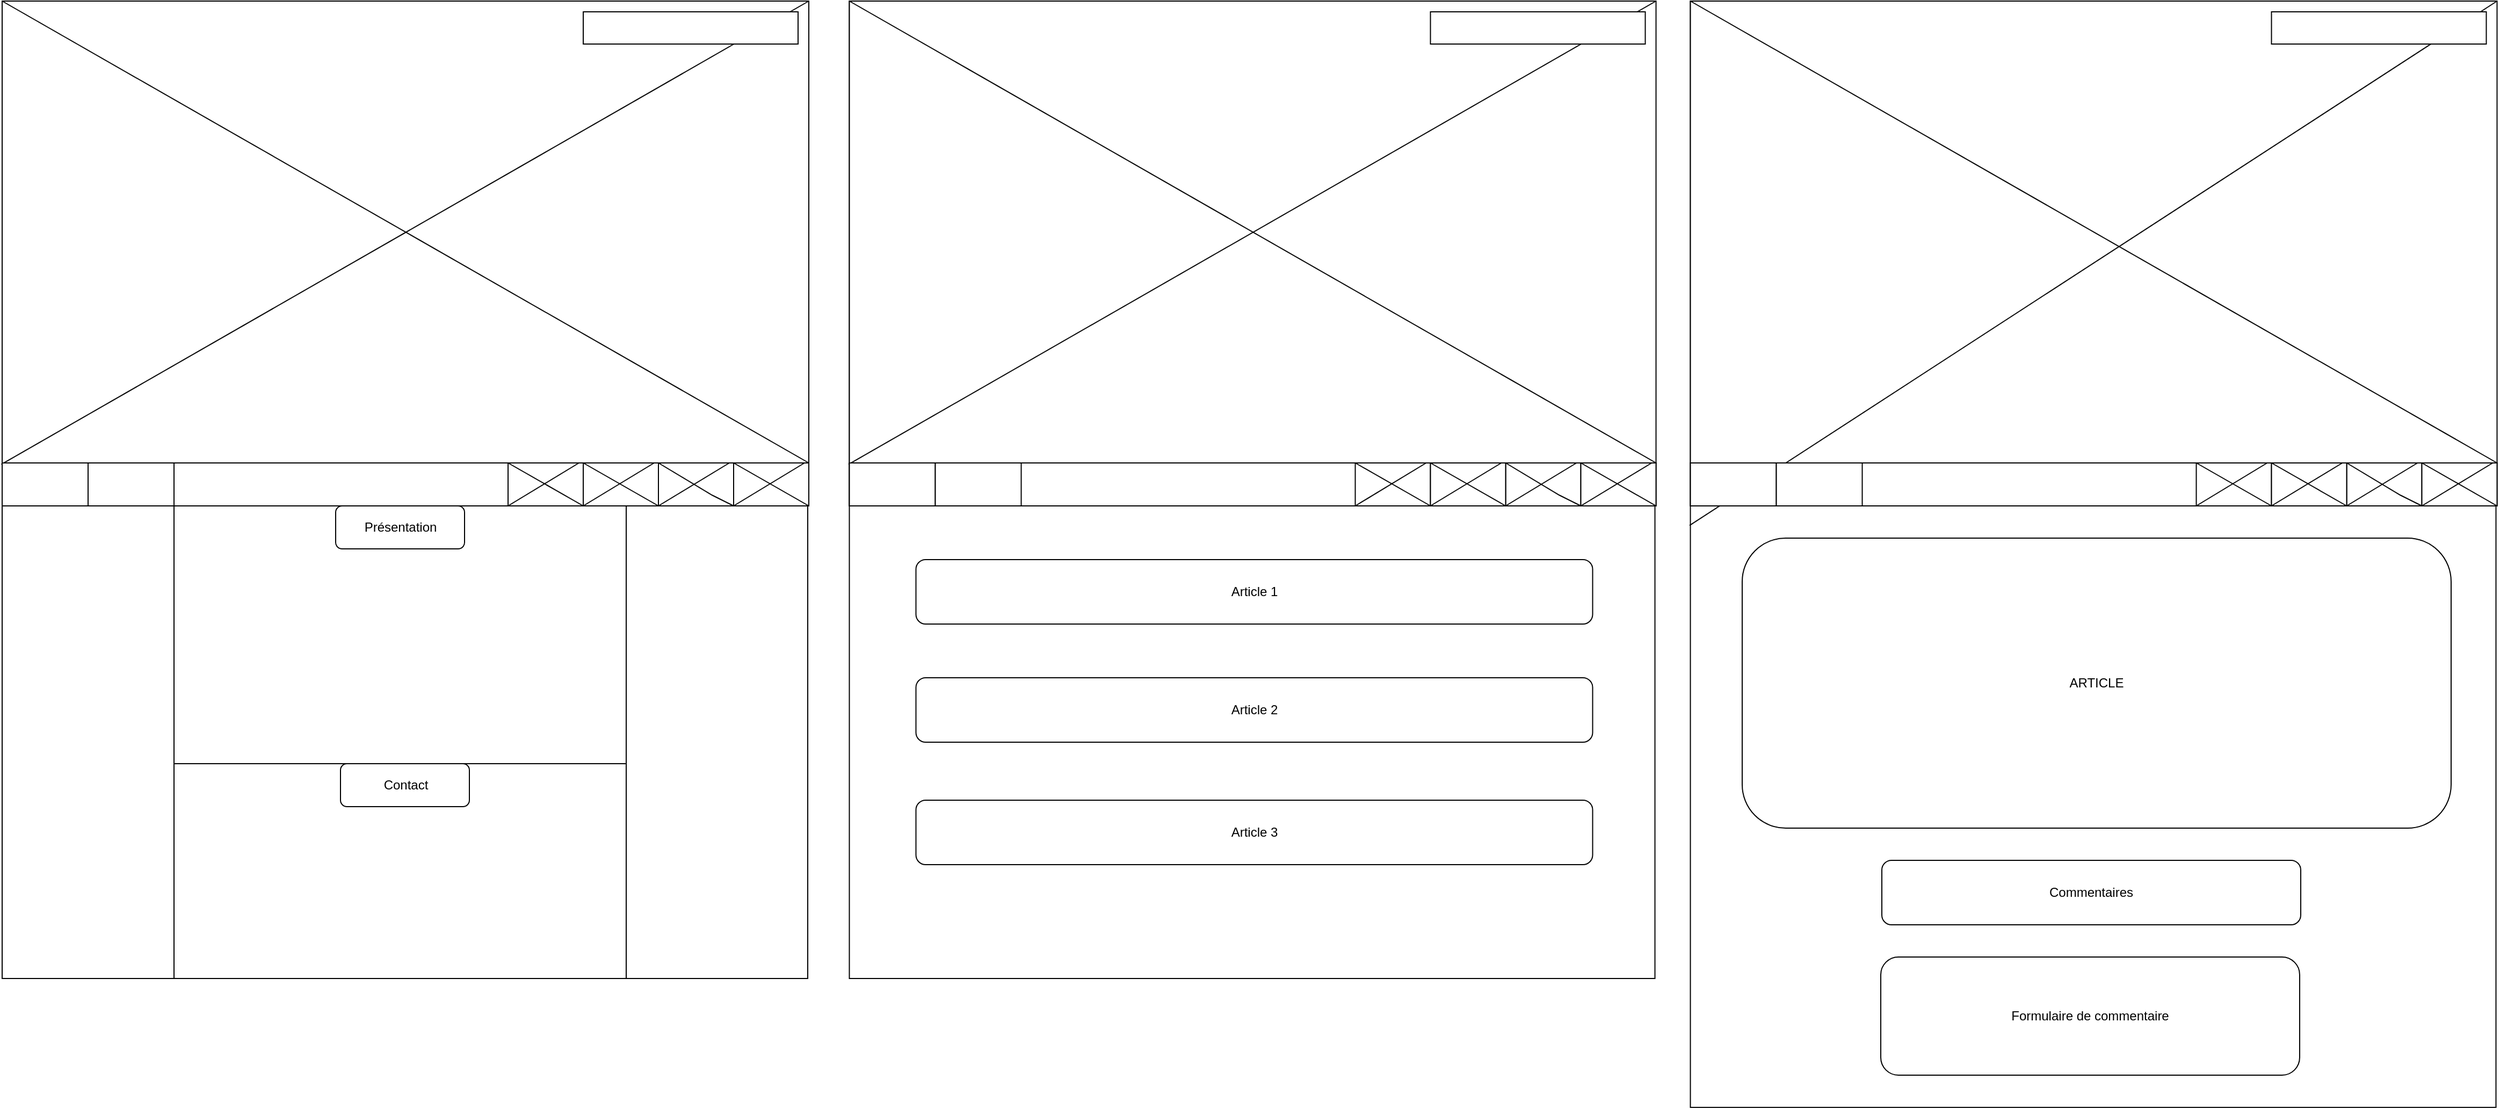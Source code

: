 <mxfile version="15.6.5" type="device"><diagram id="JsGYvPLvhk-_dp9AqoA3" name="Page-1"><mxGraphModel dx="1422" dy="697" grid="1" gridSize="10" guides="1" tooltips="1" connect="1" arrows="1" fold="1" page="1" pageScale="1" pageWidth="827" pageHeight="1169" math="0" shadow="0"><root><mxCell id="0"/><mxCell id="1" parent="0"/><mxCell id="ZD3yNyZOSTBVMEaZUvej-1" value="" style="rounded=0;whiteSpace=wrap;html=1;fillColor=default;strokeColor=default;fontColor=default;" vertex="1" parent="1"><mxGeometry x="39" y="20" width="750" height="910" as="geometry"/></mxCell><mxCell id="ZD3yNyZOSTBVMEaZUvej-2" value="" style="rounded=0;whiteSpace=wrap;html=1;fontColor=default;strokeColor=default;fillColor=default;" vertex="1" parent="1"><mxGeometry x="39" y="20" width="751" height="430" as="geometry"/></mxCell><mxCell id="ZD3yNyZOSTBVMEaZUvej-3" value="" style="endArrow=none;html=1;rounded=0;fontColor=default;exitX=-0.001;exitY=0.474;exitDx=0;exitDy=0;exitPerimeter=0;strokeColor=default;labelBackgroundColor=default;entryX=1;entryY=0;entryDx=0;entryDy=0;fillColor=default;" edge="1" parent="1" source="ZD3yNyZOSTBVMEaZUvej-1" target="ZD3yNyZOSTBVMEaZUvej-2"><mxGeometry width="50" height="50" relative="1" as="geometry"><mxPoint x="380" y="260" as="sourcePoint"/><mxPoint x="430" y="210" as="targetPoint"/></mxGeometry></mxCell><mxCell id="ZD3yNyZOSTBVMEaZUvej-4" value="" style="endArrow=none;html=1;rounded=0;labelBackgroundColor=default;fontColor=default;strokeColor=default;entryX=0;entryY=0;entryDx=0;entryDy=0;exitX=1;exitY=1;exitDx=0;exitDy=0;fillColor=default;" edge="1" parent="1" source="ZD3yNyZOSTBVMEaZUvej-2" target="ZD3yNyZOSTBVMEaZUvej-2"><mxGeometry width="50" height="50" relative="1" as="geometry"><mxPoint x="500" y="320" as="sourcePoint"/><mxPoint x="550" y="270" as="targetPoint"/></mxGeometry></mxCell><mxCell id="ZD3yNyZOSTBVMEaZUvej-5" value="" style="rounded=0;whiteSpace=wrap;html=1;fontColor=default;strokeColor=default;fillColor=default;" vertex="1" parent="1"><mxGeometry x="580" y="30" width="200" height="30" as="geometry"/></mxCell><mxCell id="ZD3yNyZOSTBVMEaZUvej-6" value="" style="rounded=0;whiteSpace=wrap;html=1;fontColor=default;strokeColor=default;fillColor=default;" vertex="1" parent="1"><mxGeometry x="39" y="450" width="751" height="40" as="geometry"/></mxCell><mxCell id="ZD3yNyZOSTBVMEaZUvej-7" value="" style="rounded=0;whiteSpace=wrap;html=1;fontColor=default;strokeColor=default;fillColor=default;labelBackgroundColor=default;" vertex="1" parent="1"><mxGeometry x="650" y="450" width="70" height="40" as="geometry"/></mxCell><mxCell id="ZD3yNyZOSTBVMEaZUvej-8" value="" style="endArrow=none;html=1;rounded=0;labelBackgroundColor=default;fontColor=default;strokeColor=default;exitX=0;exitY=1;exitDx=0;exitDy=0;fillColor=default;" edge="1" parent="1" source="ZD3yNyZOSTBVMEaZUvej-7"><mxGeometry width="50" height="50" relative="1" as="geometry"><mxPoint x="666" y="500" as="sourcePoint"/><mxPoint x="716" y="450" as="targetPoint"/></mxGeometry></mxCell><mxCell id="ZD3yNyZOSTBVMEaZUvej-9" value="" style="endArrow=none;html=1;rounded=0;labelBackgroundColor=default;fontColor=default;strokeColor=default;entryX=0;entryY=0;entryDx=0;entryDy=0;exitX=1;exitY=1;exitDx=0;exitDy=0;fillColor=default;" edge="1" parent="1" source="ZD3yNyZOSTBVMEaZUvej-7" target="ZD3yNyZOSTBVMEaZUvej-7"><mxGeometry width="50" height="50" relative="1" as="geometry"><mxPoint x="716" y="590" as="sourcePoint"/><mxPoint x="766" y="540" as="targetPoint"/><Array as="points"><mxPoint x="700" y="480"/></Array></mxGeometry></mxCell><mxCell id="ZD3yNyZOSTBVMEaZUvej-10" value="" style="rounded=0;whiteSpace=wrap;html=1;fontColor=default;strokeColor=default;fillColor=default;labelBackgroundColor=default;" vertex="1" parent="1"><mxGeometry x="510" y="450" width="70" height="40" as="geometry"/></mxCell><mxCell id="ZD3yNyZOSTBVMEaZUvej-11" value="" style="endArrow=none;html=1;rounded=0;labelBackgroundColor=default;fontColor=default;strokeColor=default;exitX=0;exitY=1;exitDx=0;exitDy=0;fillColor=default;" edge="1" parent="1" source="ZD3yNyZOSTBVMEaZUvej-10"><mxGeometry width="50" height="50" relative="1" as="geometry"><mxPoint x="526" y="500" as="sourcePoint"/><mxPoint x="576" y="450" as="targetPoint"/></mxGeometry></mxCell><mxCell id="ZD3yNyZOSTBVMEaZUvej-12" value="" style="endArrow=none;html=1;rounded=0;labelBackgroundColor=default;fontColor=default;strokeColor=default;entryX=0;entryY=0;entryDx=0;entryDy=0;exitX=1;exitY=1;exitDx=0;exitDy=0;fillColor=default;" edge="1" parent="1" source="ZD3yNyZOSTBVMEaZUvej-10" target="ZD3yNyZOSTBVMEaZUvej-10"><mxGeometry width="50" height="50" relative="1" as="geometry"><mxPoint x="576" y="590" as="sourcePoint"/><mxPoint x="626" y="540" as="targetPoint"/></mxGeometry></mxCell><mxCell id="ZD3yNyZOSTBVMEaZUvej-13" value="" style="rounded=0;whiteSpace=wrap;html=1;fontColor=default;strokeColor=default;fillColor=default;labelBackgroundColor=default;" vertex="1" parent="1"><mxGeometry x="720" y="450" width="70" height="40" as="geometry"/></mxCell><mxCell id="ZD3yNyZOSTBVMEaZUvej-14" value="" style="endArrow=none;html=1;rounded=0;labelBackgroundColor=default;fontColor=default;strokeColor=default;exitX=0;exitY=1;exitDx=0;exitDy=0;fillColor=default;" edge="1" parent="1" source="ZD3yNyZOSTBVMEaZUvej-13"><mxGeometry width="50" height="50" relative="1" as="geometry"><mxPoint x="736" y="500" as="sourcePoint"/><mxPoint x="786" y="450" as="targetPoint"/></mxGeometry></mxCell><mxCell id="ZD3yNyZOSTBVMEaZUvej-15" value="" style="endArrow=none;html=1;rounded=0;labelBackgroundColor=default;fontColor=default;strokeColor=default;entryX=0;entryY=0;entryDx=0;entryDy=0;exitX=1;exitY=1;exitDx=0;exitDy=0;fillColor=default;" edge="1" parent="1" source="ZD3yNyZOSTBVMEaZUvej-13" target="ZD3yNyZOSTBVMEaZUvej-13"><mxGeometry width="50" height="50" relative="1" as="geometry"><mxPoint x="786" y="590" as="sourcePoint"/><mxPoint x="836" y="540" as="targetPoint"/></mxGeometry></mxCell><mxCell id="ZD3yNyZOSTBVMEaZUvej-16" value="" style="rounded=0;whiteSpace=wrap;html=1;fontColor=default;strokeColor=default;fillColor=default;labelBackgroundColor=default;" vertex="1" parent="1"><mxGeometry x="580" y="450" width="70" height="40" as="geometry"/></mxCell><mxCell id="ZD3yNyZOSTBVMEaZUvej-17" value="" style="endArrow=none;html=1;rounded=0;labelBackgroundColor=default;fontColor=default;strokeColor=default;exitX=0;exitY=1;exitDx=0;exitDy=0;fillColor=default;" edge="1" parent="1" source="ZD3yNyZOSTBVMEaZUvej-16"><mxGeometry width="50" height="50" relative="1" as="geometry"><mxPoint x="596" y="500" as="sourcePoint"/><mxPoint x="646" y="450" as="targetPoint"/></mxGeometry></mxCell><mxCell id="ZD3yNyZOSTBVMEaZUvej-18" value="" style="endArrow=none;html=1;rounded=0;labelBackgroundColor=default;fontColor=default;strokeColor=default;entryX=0;entryY=0;entryDx=0;entryDy=0;exitX=1;exitY=1;exitDx=0;exitDy=0;fillColor=default;" edge="1" parent="1" source="ZD3yNyZOSTBVMEaZUvej-16" target="ZD3yNyZOSTBVMEaZUvej-16"><mxGeometry width="50" height="50" relative="1" as="geometry"><mxPoint x="646" y="590" as="sourcePoint"/><mxPoint x="696" y="540" as="targetPoint"/></mxGeometry></mxCell><mxCell id="ZD3yNyZOSTBVMEaZUvej-19" value="" style="rounded=0;whiteSpace=wrap;html=1;labelBackgroundColor=default;fontColor=default;strokeColor=default;fillColor=default;" vertex="1" parent="1"><mxGeometry x="39" y="450" width="80" height="40" as="geometry"/></mxCell><mxCell id="ZD3yNyZOSTBVMEaZUvej-20" value="" style="rounded=0;whiteSpace=wrap;html=1;labelBackgroundColor=default;fontColor=default;strokeColor=default;fillColor=default;" vertex="1" parent="1"><mxGeometry x="119" y="450" width="80" height="40" as="geometry"/></mxCell><mxCell id="ZD3yNyZOSTBVMEaZUvej-24" value="" style="rounded=0;whiteSpace=wrap;html=1;labelBackgroundColor=default;fontColor=default;strokeColor=default;fillColor=default;" vertex="1" parent="1"><mxGeometry x="199" y="490" width="421" height="240" as="geometry"/></mxCell><mxCell id="ZD3yNyZOSTBVMEaZUvej-25" value="" style="rounded=0;whiteSpace=wrap;html=1;labelBackgroundColor=default;fontColor=default;strokeColor=default;fillColor=default;" vertex="1" parent="1"><mxGeometry x="199" y="730" width="421" height="200" as="geometry"/></mxCell><mxCell id="ZD3yNyZOSTBVMEaZUvej-26" value="" style="rounded=1;whiteSpace=wrap;html=1;labelBackgroundColor=default;fontColor=default;strokeColor=default;fillColor=default;" vertex="1" parent="1"><mxGeometry x="354" y="730" width="120" height="40" as="geometry"/></mxCell><mxCell id="ZD3yNyZOSTBVMEaZUvej-27" value="" style="rounded=1;whiteSpace=wrap;html=1;labelBackgroundColor=default;fontColor=default;strokeColor=default;fillColor=default;" vertex="1" parent="1"><mxGeometry x="349.5" y="490" width="120" height="40" as="geometry"/></mxCell><mxCell id="ZD3yNyZOSTBVMEaZUvej-28" value="Présentation" style="text;html=1;strokeColor=none;fillColor=default;align=center;verticalAlign=middle;whiteSpace=wrap;rounded=0;labelBackgroundColor=default;fontColor=default;" vertex="1" parent="1"><mxGeometry x="380" y="495" width="60" height="30" as="geometry"/></mxCell><mxCell id="ZD3yNyZOSTBVMEaZUvej-29" value="Contact" style="text;html=1;strokeColor=none;fillColor=default;align=center;verticalAlign=middle;whiteSpace=wrap;rounded=0;labelBackgroundColor=default;fontColor=default;" vertex="1" parent="1"><mxGeometry x="385" y="735" width="60" height="30" as="geometry"/></mxCell><mxCell id="ZD3yNyZOSTBVMEaZUvej-30" value="" style="rounded=0;whiteSpace=wrap;html=1;fillColor=default;strokeColor=default;fontColor=default;" vertex="1" parent="1"><mxGeometry x="827.75" y="20" width="750" height="910" as="geometry"/></mxCell><mxCell id="ZD3yNyZOSTBVMEaZUvej-31" value="" style="rounded=0;whiteSpace=wrap;html=1;fontColor=default;strokeColor=default;fillColor=default;" vertex="1" parent="1"><mxGeometry x="827.75" y="20" width="751" height="430" as="geometry"/></mxCell><mxCell id="ZD3yNyZOSTBVMEaZUvej-32" value="" style="endArrow=none;html=1;rounded=0;fontColor=default;exitX=-0.001;exitY=0.474;exitDx=0;exitDy=0;exitPerimeter=0;strokeColor=default;labelBackgroundColor=default;entryX=1;entryY=0;entryDx=0;entryDy=0;fillColor=default;" edge="1" parent="1" source="ZD3yNyZOSTBVMEaZUvej-30" target="ZD3yNyZOSTBVMEaZUvej-31"><mxGeometry width="50" height="50" relative="1" as="geometry"><mxPoint x="1168.75" y="260" as="sourcePoint"/><mxPoint x="1218.75" y="210" as="targetPoint"/></mxGeometry></mxCell><mxCell id="ZD3yNyZOSTBVMEaZUvej-33" value="" style="endArrow=none;html=1;rounded=0;labelBackgroundColor=default;fontColor=default;strokeColor=default;entryX=0;entryY=0;entryDx=0;entryDy=0;exitX=1;exitY=1;exitDx=0;exitDy=0;fillColor=default;" edge="1" parent="1" source="ZD3yNyZOSTBVMEaZUvej-31" target="ZD3yNyZOSTBVMEaZUvej-31"><mxGeometry width="50" height="50" relative="1" as="geometry"><mxPoint x="1288.75" y="320" as="sourcePoint"/><mxPoint x="1338.75" y="270" as="targetPoint"/></mxGeometry></mxCell><mxCell id="ZD3yNyZOSTBVMEaZUvej-34" value="" style="rounded=0;whiteSpace=wrap;html=1;fontColor=default;strokeColor=default;fillColor=default;" vertex="1" parent="1"><mxGeometry x="1368.75" y="30" width="200" height="30" as="geometry"/></mxCell><mxCell id="ZD3yNyZOSTBVMEaZUvej-35" value="" style="rounded=0;whiteSpace=wrap;html=1;fontColor=default;strokeColor=default;fillColor=default;" vertex="1" parent="1"><mxGeometry x="827.75" y="450" width="751" height="40" as="geometry"/></mxCell><mxCell id="ZD3yNyZOSTBVMEaZUvej-36" value="" style="rounded=0;whiteSpace=wrap;html=1;fontColor=default;strokeColor=default;fillColor=default;labelBackgroundColor=default;" vertex="1" parent="1"><mxGeometry x="1438.75" y="450" width="70" height="40" as="geometry"/></mxCell><mxCell id="ZD3yNyZOSTBVMEaZUvej-37" value="" style="endArrow=none;html=1;rounded=0;labelBackgroundColor=default;fontColor=default;strokeColor=default;exitX=0;exitY=1;exitDx=0;exitDy=0;fillColor=default;" edge="1" parent="1" source="ZD3yNyZOSTBVMEaZUvej-36"><mxGeometry width="50" height="50" relative="1" as="geometry"><mxPoint x="1454.75" y="500" as="sourcePoint"/><mxPoint x="1504.75" y="450" as="targetPoint"/></mxGeometry></mxCell><mxCell id="ZD3yNyZOSTBVMEaZUvej-38" value="" style="endArrow=none;html=1;rounded=0;labelBackgroundColor=default;fontColor=default;strokeColor=default;entryX=0;entryY=0;entryDx=0;entryDy=0;exitX=1;exitY=1;exitDx=0;exitDy=0;fillColor=default;" edge="1" parent="1" source="ZD3yNyZOSTBVMEaZUvej-36" target="ZD3yNyZOSTBVMEaZUvej-36"><mxGeometry width="50" height="50" relative="1" as="geometry"><mxPoint x="1504.75" y="590" as="sourcePoint"/><mxPoint x="1554.75" y="540" as="targetPoint"/><Array as="points"><mxPoint x="1488.75" y="480"/></Array></mxGeometry></mxCell><mxCell id="ZD3yNyZOSTBVMEaZUvej-39" value="" style="rounded=0;whiteSpace=wrap;html=1;fontColor=default;strokeColor=default;fillColor=default;labelBackgroundColor=default;" vertex="1" parent="1"><mxGeometry x="1298.75" y="450" width="70" height="40" as="geometry"/></mxCell><mxCell id="ZD3yNyZOSTBVMEaZUvej-40" value="" style="endArrow=none;html=1;rounded=0;labelBackgroundColor=default;fontColor=default;strokeColor=default;exitX=0;exitY=1;exitDx=0;exitDy=0;fillColor=default;" edge="1" parent="1" source="ZD3yNyZOSTBVMEaZUvej-39"><mxGeometry width="50" height="50" relative="1" as="geometry"><mxPoint x="1314.75" y="500" as="sourcePoint"/><mxPoint x="1364.75" y="450" as="targetPoint"/></mxGeometry></mxCell><mxCell id="ZD3yNyZOSTBVMEaZUvej-41" value="" style="endArrow=none;html=1;rounded=0;labelBackgroundColor=default;fontColor=default;strokeColor=default;entryX=0;entryY=0;entryDx=0;entryDy=0;exitX=1;exitY=1;exitDx=0;exitDy=0;fillColor=default;" edge="1" parent="1" source="ZD3yNyZOSTBVMEaZUvej-39" target="ZD3yNyZOSTBVMEaZUvej-39"><mxGeometry width="50" height="50" relative="1" as="geometry"><mxPoint x="1364.75" y="590" as="sourcePoint"/><mxPoint x="1414.75" y="540" as="targetPoint"/></mxGeometry></mxCell><mxCell id="ZD3yNyZOSTBVMEaZUvej-42" value="" style="rounded=0;whiteSpace=wrap;html=1;fontColor=default;strokeColor=default;fillColor=default;labelBackgroundColor=default;" vertex="1" parent="1"><mxGeometry x="1508.75" y="450" width="70" height="40" as="geometry"/></mxCell><mxCell id="ZD3yNyZOSTBVMEaZUvej-43" value="" style="endArrow=none;html=1;rounded=0;labelBackgroundColor=default;fontColor=default;strokeColor=default;exitX=0;exitY=1;exitDx=0;exitDy=0;fillColor=default;" edge="1" parent="1" source="ZD3yNyZOSTBVMEaZUvej-42"><mxGeometry width="50" height="50" relative="1" as="geometry"><mxPoint x="1524.75" y="500" as="sourcePoint"/><mxPoint x="1574.75" y="450" as="targetPoint"/></mxGeometry></mxCell><mxCell id="ZD3yNyZOSTBVMEaZUvej-44" value="" style="endArrow=none;html=1;rounded=0;labelBackgroundColor=default;fontColor=default;strokeColor=default;entryX=0;entryY=0;entryDx=0;entryDy=0;exitX=1;exitY=1;exitDx=0;exitDy=0;fillColor=default;" edge="1" parent="1" source="ZD3yNyZOSTBVMEaZUvej-42" target="ZD3yNyZOSTBVMEaZUvej-42"><mxGeometry width="50" height="50" relative="1" as="geometry"><mxPoint x="1574.75" y="590" as="sourcePoint"/><mxPoint x="1624.75" y="540" as="targetPoint"/></mxGeometry></mxCell><mxCell id="ZD3yNyZOSTBVMEaZUvej-45" value="" style="rounded=0;whiteSpace=wrap;html=1;fontColor=default;strokeColor=default;fillColor=default;labelBackgroundColor=default;" vertex="1" parent="1"><mxGeometry x="1368.75" y="450" width="70" height="40" as="geometry"/></mxCell><mxCell id="ZD3yNyZOSTBVMEaZUvej-46" value="" style="endArrow=none;html=1;rounded=0;labelBackgroundColor=default;fontColor=default;strokeColor=default;exitX=0;exitY=1;exitDx=0;exitDy=0;fillColor=default;" edge="1" parent="1" source="ZD3yNyZOSTBVMEaZUvej-45"><mxGeometry width="50" height="50" relative="1" as="geometry"><mxPoint x="1384.75" y="500" as="sourcePoint"/><mxPoint x="1434.75" y="450" as="targetPoint"/></mxGeometry></mxCell><mxCell id="ZD3yNyZOSTBVMEaZUvej-47" value="" style="endArrow=none;html=1;rounded=0;labelBackgroundColor=default;fontColor=default;strokeColor=default;entryX=0;entryY=0;entryDx=0;entryDy=0;exitX=1;exitY=1;exitDx=0;exitDy=0;fillColor=default;" edge="1" parent="1" source="ZD3yNyZOSTBVMEaZUvej-45" target="ZD3yNyZOSTBVMEaZUvej-45"><mxGeometry width="50" height="50" relative="1" as="geometry"><mxPoint x="1434.75" y="590" as="sourcePoint"/><mxPoint x="1484.75" y="540" as="targetPoint"/></mxGeometry></mxCell><mxCell id="ZD3yNyZOSTBVMEaZUvej-48" value="" style="rounded=0;whiteSpace=wrap;html=1;labelBackgroundColor=default;fontColor=default;strokeColor=default;fillColor=default;" vertex="1" parent="1"><mxGeometry x="827.75" y="450" width="80" height="40" as="geometry"/></mxCell><mxCell id="ZD3yNyZOSTBVMEaZUvej-49" value="" style="rounded=0;whiteSpace=wrap;html=1;labelBackgroundColor=default;fontColor=default;strokeColor=default;fillColor=default;" vertex="1" parent="1"><mxGeometry x="907.75" y="450" width="80" height="40" as="geometry"/></mxCell><mxCell id="ZD3yNyZOSTBVMEaZUvej-56" value="Article 1" style="rounded=1;whiteSpace=wrap;html=1;labelBackgroundColor=default;fontColor=default;strokeColor=default;fillColor=default;" vertex="1" parent="1"><mxGeometry x="889.75" y="540" width="630" height="60" as="geometry"/></mxCell><mxCell id="ZD3yNyZOSTBVMEaZUvej-57" value="Article 2" style="rounded=1;whiteSpace=wrap;html=1;labelBackgroundColor=default;fontColor=default;strokeColor=default;fillColor=default;" vertex="1" parent="1"><mxGeometry x="889.75" y="650" width="630" height="60" as="geometry"/></mxCell><mxCell id="ZD3yNyZOSTBVMEaZUvej-58" value="Article 3" style="rounded=1;whiteSpace=wrap;html=1;labelBackgroundColor=default;fontColor=default;strokeColor=default;fillColor=default;" vertex="1" parent="1"><mxGeometry x="889.75" y="764" width="630" height="60" as="geometry"/></mxCell><mxCell id="ZD3yNyZOSTBVMEaZUvej-60" value="" style="rounded=0;whiteSpace=wrap;html=1;fillColor=default;strokeColor=default;fontColor=default;" vertex="1" parent="1"><mxGeometry x="1610.75" y="20" width="750" height="1030" as="geometry"/></mxCell><mxCell id="ZD3yNyZOSTBVMEaZUvej-61" value="" style="rounded=0;whiteSpace=wrap;html=1;fontColor=default;strokeColor=default;fillColor=default;" vertex="1" parent="1"><mxGeometry x="1610.75" y="20" width="751" height="430" as="geometry"/></mxCell><mxCell id="ZD3yNyZOSTBVMEaZUvej-62" value="" style="endArrow=none;html=1;rounded=0;fontColor=default;exitX=-0.001;exitY=0.474;exitDx=0;exitDy=0;exitPerimeter=0;strokeColor=default;labelBackgroundColor=default;entryX=1;entryY=0;entryDx=0;entryDy=0;fillColor=default;" edge="1" parent="1" source="ZD3yNyZOSTBVMEaZUvej-60" target="ZD3yNyZOSTBVMEaZUvej-61"><mxGeometry width="50" height="50" relative="1" as="geometry"><mxPoint x="1951.75" y="260" as="sourcePoint"/><mxPoint x="2001.75" y="210" as="targetPoint"/></mxGeometry></mxCell><mxCell id="ZD3yNyZOSTBVMEaZUvej-63" value="" style="endArrow=none;html=1;rounded=0;labelBackgroundColor=default;fontColor=default;strokeColor=default;entryX=0;entryY=0;entryDx=0;entryDy=0;exitX=1;exitY=1;exitDx=0;exitDy=0;fillColor=default;" edge="1" parent="1" source="ZD3yNyZOSTBVMEaZUvej-61" target="ZD3yNyZOSTBVMEaZUvej-61"><mxGeometry width="50" height="50" relative="1" as="geometry"><mxPoint x="2071.75" y="320" as="sourcePoint"/><mxPoint x="2121.75" y="270" as="targetPoint"/></mxGeometry></mxCell><mxCell id="ZD3yNyZOSTBVMEaZUvej-64" value="" style="rounded=0;whiteSpace=wrap;html=1;fontColor=default;strokeColor=default;fillColor=default;" vertex="1" parent="1"><mxGeometry x="2151.75" y="30" width="200" height="30" as="geometry"/></mxCell><mxCell id="ZD3yNyZOSTBVMEaZUvej-65" value="" style="rounded=0;whiteSpace=wrap;html=1;fontColor=default;strokeColor=default;fillColor=default;" vertex="1" parent="1"><mxGeometry x="1610.75" y="450" width="751" height="40" as="geometry"/></mxCell><mxCell id="ZD3yNyZOSTBVMEaZUvej-66" value="" style="rounded=0;whiteSpace=wrap;html=1;fontColor=default;strokeColor=default;fillColor=default;labelBackgroundColor=default;" vertex="1" parent="1"><mxGeometry x="2221.75" y="450" width="70" height="40" as="geometry"/></mxCell><mxCell id="ZD3yNyZOSTBVMEaZUvej-67" value="" style="endArrow=none;html=1;rounded=0;labelBackgroundColor=default;fontColor=default;strokeColor=default;exitX=0;exitY=1;exitDx=0;exitDy=0;fillColor=default;" edge="1" parent="1" source="ZD3yNyZOSTBVMEaZUvej-66"><mxGeometry width="50" height="50" relative="1" as="geometry"><mxPoint x="2237.75" y="500" as="sourcePoint"/><mxPoint x="2287.75" y="450" as="targetPoint"/></mxGeometry></mxCell><mxCell id="ZD3yNyZOSTBVMEaZUvej-68" value="" style="endArrow=none;html=1;rounded=0;labelBackgroundColor=default;fontColor=default;strokeColor=default;entryX=0;entryY=0;entryDx=0;entryDy=0;exitX=1;exitY=1;exitDx=0;exitDy=0;fillColor=default;" edge="1" parent="1" source="ZD3yNyZOSTBVMEaZUvej-66" target="ZD3yNyZOSTBVMEaZUvej-66"><mxGeometry width="50" height="50" relative="1" as="geometry"><mxPoint x="2287.75" y="590" as="sourcePoint"/><mxPoint x="2337.75" y="540" as="targetPoint"/><Array as="points"><mxPoint x="2271.75" y="480"/></Array></mxGeometry></mxCell><mxCell id="ZD3yNyZOSTBVMEaZUvej-69" value="" style="rounded=0;whiteSpace=wrap;html=1;fontColor=default;strokeColor=default;fillColor=default;labelBackgroundColor=default;" vertex="1" parent="1"><mxGeometry x="2081.75" y="450" width="70" height="40" as="geometry"/></mxCell><mxCell id="ZD3yNyZOSTBVMEaZUvej-70" value="" style="endArrow=none;html=1;rounded=0;labelBackgroundColor=default;fontColor=default;strokeColor=default;exitX=0;exitY=1;exitDx=0;exitDy=0;fillColor=default;" edge="1" parent="1" source="ZD3yNyZOSTBVMEaZUvej-69"><mxGeometry width="50" height="50" relative="1" as="geometry"><mxPoint x="2097.75" y="500" as="sourcePoint"/><mxPoint x="2147.75" y="450" as="targetPoint"/></mxGeometry></mxCell><mxCell id="ZD3yNyZOSTBVMEaZUvej-71" value="" style="endArrow=none;html=1;rounded=0;labelBackgroundColor=default;fontColor=default;strokeColor=default;entryX=0;entryY=0;entryDx=0;entryDy=0;exitX=1;exitY=1;exitDx=0;exitDy=0;fillColor=default;" edge="1" parent="1" source="ZD3yNyZOSTBVMEaZUvej-69" target="ZD3yNyZOSTBVMEaZUvej-69"><mxGeometry width="50" height="50" relative="1" as="geometry"><mxPoint x="2147.75" y="590" as="sourcePoint"/><mxPoint x="2197.75" y="540" as="targetPoint"/></mxGeometry></mxCell><mxCell id="ZD3yNyZOSTBVMEaZUvej-72" value="" style="rounded=0;whiteSpace=wrap;html=1;fontColor=default;strokeColor=default;fillColor=default;labelBackgroundColor=default;" vertex="1" parent="1"><mxGeometry x="2291.75" y="450" width="70" height="40" as="geometry"/></mxCell><mxCell id="ZD3yNyZOSTBVMEaZUvej-73" value="" style="endArrow=none;html=1;rounded=0;labelBackgroundColor=default;fontColor=default;strokeColor=default;exitX=0;exitY=1;exitDx=0;exitDy=0;fillColor=default;" edge="1" parent="1" source="ZD3yNyZOSTBVMEaZUvej-72"><mxGeometry width="50" height="50" relative="1" as="geometry"><mxPoint x="2307.75" y="500" as="sourcePoint"/><mxPoint x="2357.75" y="450" as="targetPoint"/></mxGeometry></mxCell><mxCell id="ZD3yNyZOSTBVMEaZUvej-74" value="" style="endArrow=none;html=1;rounded=0;labelBackgroundColor=default;fontColor=default;strokeColor=default;entryX=0;entryY=0;entryDx=0;entryDy=0;exitX=1;exitY=1;exitDx=0;exitDy=0;fillColor=default;" edge="1" parent="1" source="ZD3yNyZOSTBVMEaZUvej-72" target="ZD3yNyZOSTBVMEaZUvej-72"><mxGeometry width="50" height="50" relative="1" as="geometry"><mxPoint x="2357.75" y="590" as="sourcePoint"/><mxPoint x="2407.75" y="540" as="targetPoint"/></mxGeometry></mxCell><mxCell id="ZD3yNyZOSTBVMEaZUvej-75" value="" style="rounded=0;whiteSpace=wrap;html=1;fontColor=default;strokeColor=default;fillColor=default;labelBackgroundColor=default;" vertex="1" parent="1"><mxGeometry x="2151.75" y="450" width="70" height="40" as="geometry"/></mxCell><mxCell id="ZD3yNyZOSTBVMEaZUvej-76" value="" style="endArrow=none;html=1;rounded=0;labelBackgroundColor=default;fontColor=default;strokeColor=default;exitX=0;exitY=1;exitDx=0;exitDy=0;fillColor=default;" edge="1" parent="1" source="ZD3yNyZOSTBVMEaZUvej-75"><mxGeometry width="50" height="50" relative="1" as="geometry"><mxPoint x="2167.75" y="500" as="sourcePoint"/><mxPoint x="2217.75" y="450" as="targetPoint"/></mxGeometry></mxCell><mxCell id="ZD3yNyZOSTBVMEaZUvej-77" value="" style="endArrow=none;html=1;rounded=0;labelBackgroundColor=default;fontColor=default;strokeColor=default;entryX=0;entryY=0;entryDx=0;entryDy=0;exitX=1;exitY=1;exitDx=0;exitDy=0;fillColor=default;" edge="1" parent="1" source="ZD3yNyZOSTBVMEaZUvej-75" target="ZD3yNyZOSTBVMEaZUvej-75"><mxGeometry width="50" height="50" relative="1" as="geometry"><mxPoint x="2217.75" y="590" as="sourcePoint"/><mxPoint x="2267.75" y="540" as="targetPoint"/></mxGeometry></mxCell><mxCell id="ZD3yNyZOSTBVMEaZUvej-78" value="" style="rounded=0;whiteSpace=wrap;html=1;labelBackgroundColor=default;fontColor=default;strokeColor=default;fillColor=default;" vertex="1" parent="1"><mxGeometry x="1610.75" y="450" width="80" height="40" as="geometry"/></mxCell><mxCell id="ZD3yNyZOSTBVMEaZUvej-79" value="" style="rounded=0;whiteSpace=wrap;html=1;labelBackgroundColor=default;fontColor=default;strokeColor=default;fillColor=default;" vertex="1" parent="1"><mxGeometry x="1690.75" y="450" width="80" height="40" as="geometry"/></mxCell><mxCell id="ZD3yNyZOSTBVMEaZUvej-83" value="ARTICLE" style="rounded=1;whiteSpace=wrap;html=1;labelBackgroundColor=default;fontColor=default;strokeColor=default;fillColor=default;" vertex="1" parent="1"><mxGeometry x="1658.99" y="520" width="660" height="270" as="geometry"/></mxCell><mxCell id="ZD3yNyZOSTBVMEaZUvej-84" value="Commentaires" style="rounded=1;whiteSpace=wrap;html=1;labelBackgroundColor=default;fontColor=default;strokeColor=default;fillColor=default;" vertex="1" parent="1"><mxGeometry x="1788.99" y="820" width="390" height="60" as="geometry"/></mxCell><mxCell id="ZD3yNyZOSTBVMEaZUvej-85" value="Formulaire de commentaire" style="rounded=1;whiteSpace=wrap;html=1;labelBackgroundColor=default;fontColor=default;strokeColor=default;fillColor=default;" vertex="1" parent="1"><mxGeometry x="1787.99" y="910" width="390" height="110" as="geometry"/></mxCell></root></mxGraphModel></diagram></mxfile>